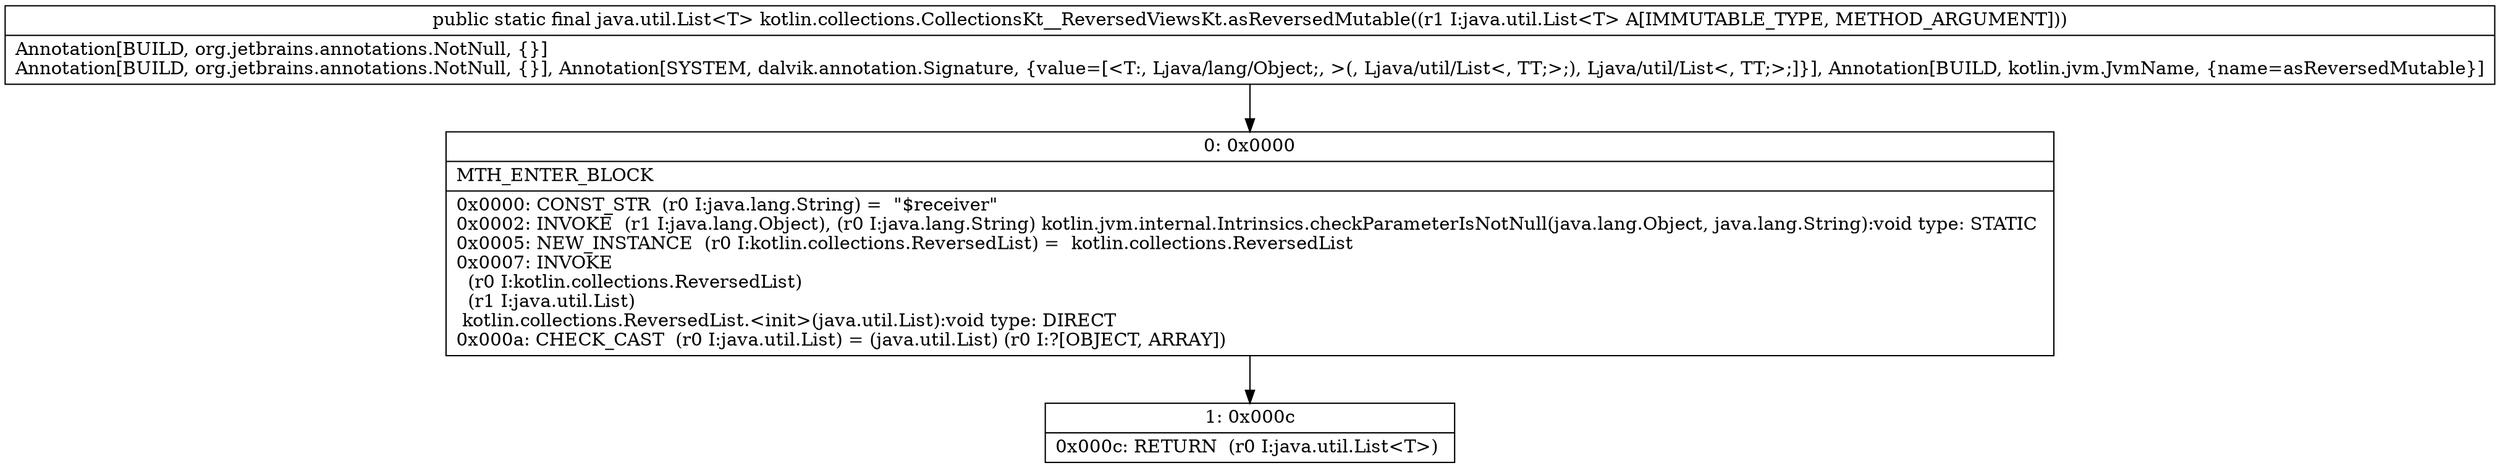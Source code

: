 digraph "CFG forkotlin.collections.CollectionsKt__ReversedViewsKt.asReversedMutable(Ljava\/util\/List;)Ljava\/util\/List;" {
Node_0 [shape=record,label="{0\:\ 0x0000|MTH_ENTER_BLOCK\l|0x0000: CONST_STR  (r0 I:java.lang.String) =  \"$receiver\" \l0x0002: INVOKE  (r1 I:java.lang.Object), (r0 I:java.lang.String) kotlin.jvm.internal.Intrinsics.checkParameterIsNotNull(java.lang.Object, java.lang.String):void type: STATIC \l0x0005: NEW_INSTANCE  (r0 I:kotlin.collections.ReversedList) =  kotlin.collections.ReversedList \l0x0007: INVOKE  \l  (r0 I:kotlin.collections.ReversedList)\l  (r1 I:java.util.List)\l kotlin.collections.ReversedList.\<init\>(java.util.List):void type: DIRECT \l0x000a: CHECK_CAST  (r0 I:java.util.List) = (java.util.List) (r0 I:?[OBJECT, ARRAY]) \l}"];
Node_1 [shape=record,label="{1\:\ 0x000c|0x000c: RETURN  (r0 I:java.util.List\<T\>) \l}"];
MethodNode[shape=record,label="{public static final java.util.List\<T\> kotlin.collections.CollectionsKt__ReversedViewsKt.asReversedMutable((r1 I:java.util.List\<T\> A[IMMUTABLE_TYPE, METHOD_ARGUMENT]))  | Annotation[BUILD, org.jetbrains.annotations.NotNull, \{\}]\lAnnotation[BUILD, org.jetbrains.annotations.NotNull, \{\}], Annotation[SYSTEM, dalvik.annotation.Signature, \{value=[\<T:, Ljava\/lang\/Object;, \>(, Ljava\/util\/List\<, TT;\>;), Ljava\/util\/List\<, TT;\>;]\}], Annotation[BUILD, kotlin.jvm.JvmName, \{name=asReversedMutable\}]\l}"];
MethodNode -> Node_0;
Node_0 -> Node_1;
}


